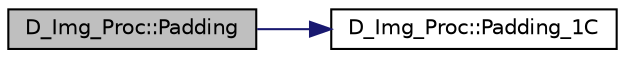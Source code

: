 digraph "D_Img_Proc::Padding"
{
 // LATEX_PDF_SIZE
  edge [fontname="Helvetica",fontsize="10",labelfontname="Helvetica",labelfontsize="10"];
  node [fontname="Helvetica",fontsize="10",shape=record];
  rankdir="LR";
  Node1 [label="D_Img_Proc::Padding",height=0.2,width=0.4,color="black", fillcolor="grey75", style="filled", fontcolor="black",tooltip=" "];
  Node1 -> Node2 [color="midnightblue",fontsize="10",style="solid",fontname="Helvetica"];
  Node2 [label="D_Img_Proc::Padding_1C",height=0.2,width=0.4,color="black", fillcolor="white", style="filled",URL="$class_d___img___proc.html#ab54512bbd8b7e84c9b97d36a43c13674",tooltip=" "];
}
